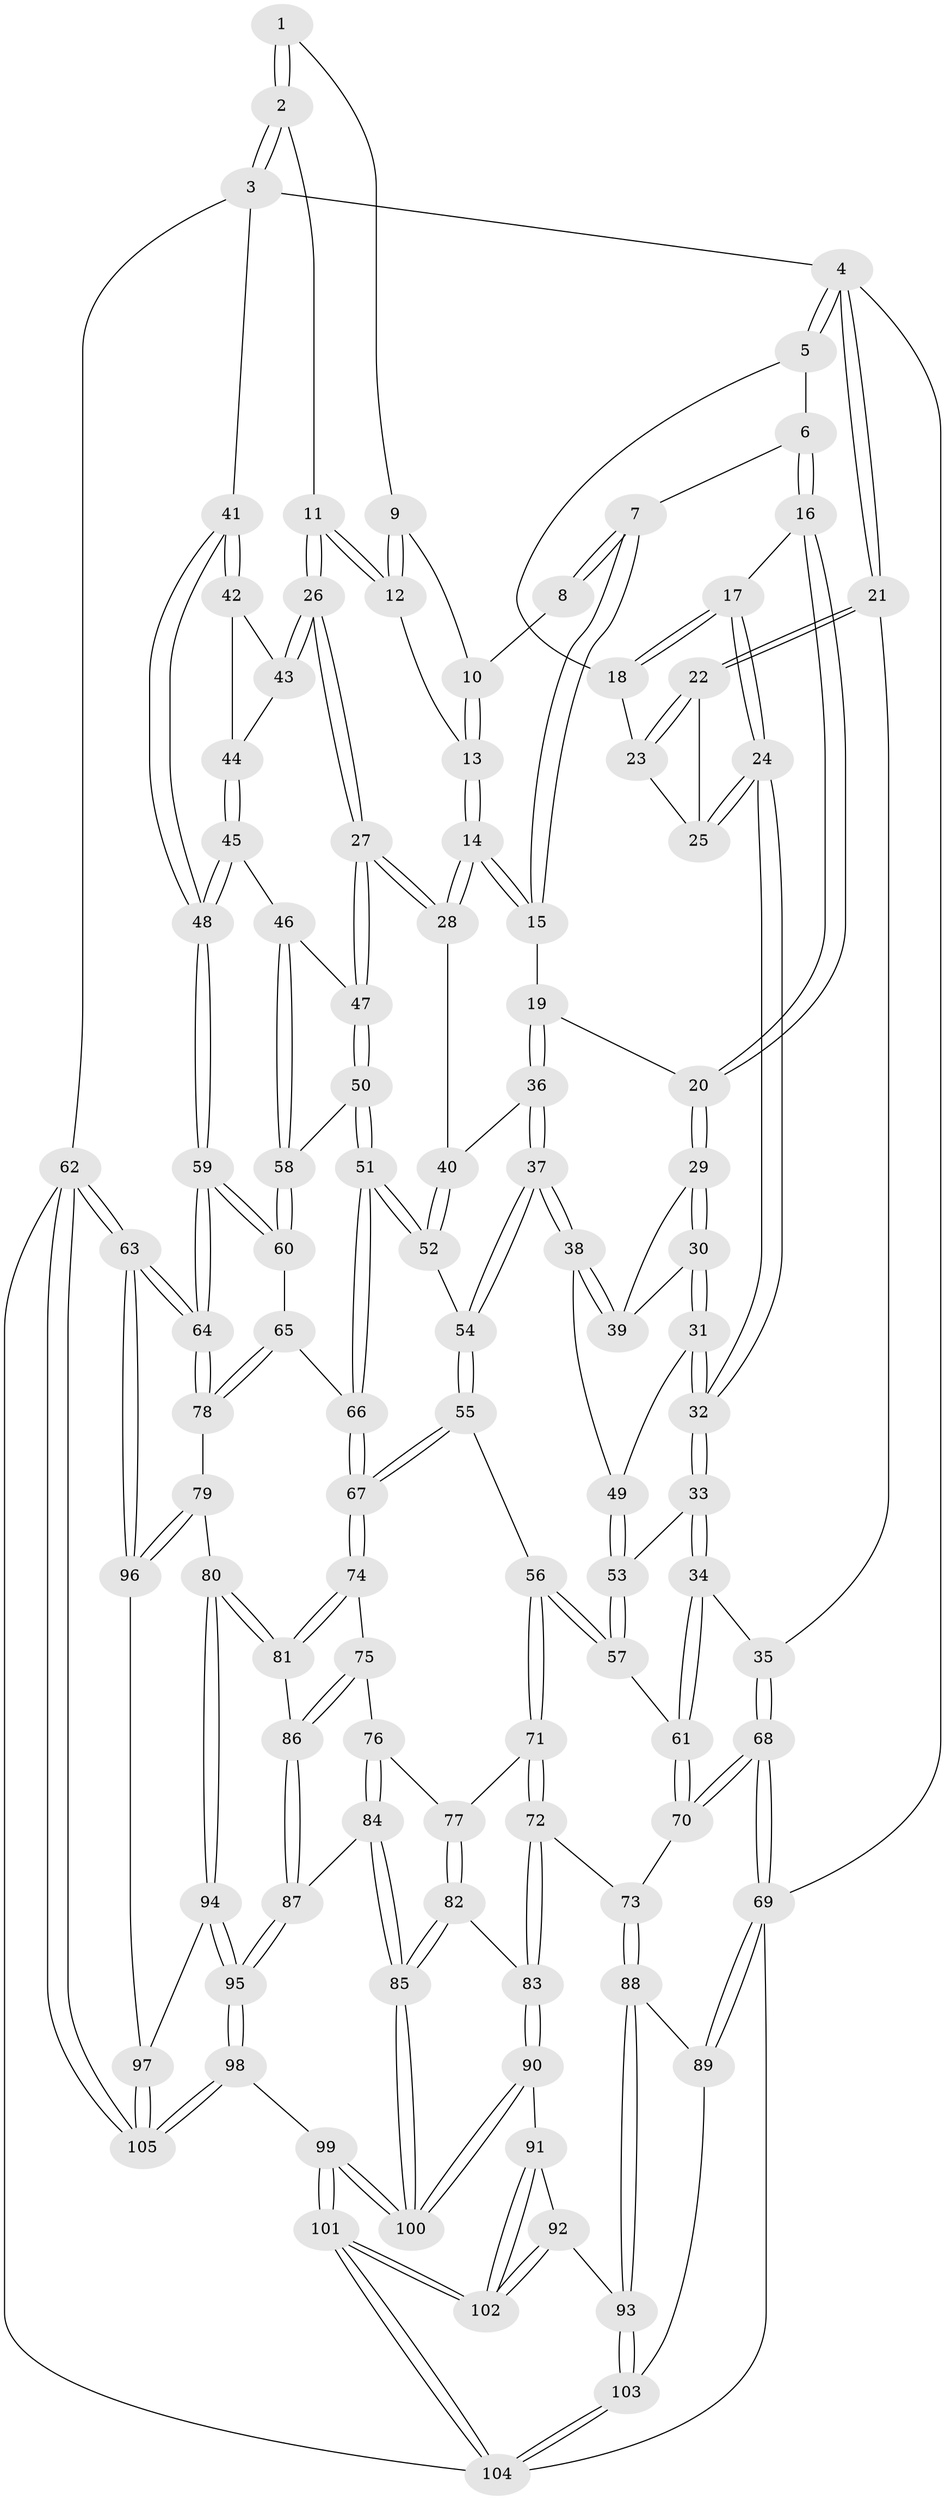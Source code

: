 // Generated by graph-tools (version 1.1) at 2025/00/03/09/25 05:00:31]
// undirected, 105 vertices, 259 edges
graph export_dot {
graph [start="1"]
  node [color=gray90,style=filled];
  1 [pos="+0.782428658259015+0"];
  2 [pos="+1+0"];
  3 [pos="+1+0"];
  4 [pos="+0+0"];
  5 [pos="+0.31944257300661777+0"];
  6 [pos="+0.43308718115387923+0"];
  7 [pos="+0.4614988270034888+0"];
  8 [pos="+0.573690075553091+0"];
  9 [pos="+0.7311999810376123+0.043597381386151615"];
  10 [pos="+0.6513140483078074+0.04106155691278237"];
  11 [pos="+0.8170624950689885+0.13883328091319536"];
  12 [pos="+0.7331563859362792+0.05831849540390443"];
  13 [pos="+0.6563890231322305+0.10280280548171987"];
  14 [pos="+0.6430870033295241+0.1479823230513689"];
  15 [pos="+0.5787957967025087+0.13083699880622493"];
  16 [pos="+0.4136532712343403+0.10315968065883147"];
  17 [pos="+0.3154724896630137+0.12543537207112965"];
  18 [pos="+0.24775246685559174+0.027815529979924116"];
  19 [pos="+0.5217868566868169+0.16112662930555918"];
  20 [pos="+0.4250329656175997+0.13310370480003972"];
  21 [pos="+0+0.15891763999865796"];
  22 [pos="+0.08381700138358049+0.10877500482228399"];
  23 [pos="+0.2415478541472186+0.03757392916535176"];
  24 [pos="+0.2529962049924013+0.2051916480920952"];
  25 [pos="+0.2256499490261491+0.13149563086276184"];
  26 [pos="+0.795074015709113+0.19822614926756907"];
  27 [pos="+0.7772241685176997+0.2142107572562729"];
  28 [pos="+0.691414312626271+0.21156605512281865"];
  29 [pos="+0.4239098811657263+0.136392500057357"];
  30 [pos="+0.3135816622910166+0.24924198988619842"];
  31 [pos="+0.30733341321219837+0.2519233065566376"];
  32 [pos="+0.2483980764176932+0.26701046205050644"];
  33 [pos="+0.2159154326020843+0.3059017463922691"];
  34 [pos="+0.1640458348465617+0.3262299626993853"];
  35 [pos="+0+0.1706408156353332"];
  36 [pos="+0.5266808700998901+0.3086198942922531"];
  37 [pos="+0.5212555708993805+0.3148808529442882"];
  38 [pos="+0.4915844792342634+0.3094500410717927"];
  39 [pos="+0.44744003079721306+0.2641670076661318"];
  40 [pos="+0.6590656275848403+0.24861558748142462"];
  41 [pos="+1+0"];
  42 [pos="+0.9762819509354546+0.19389741190154208"];
  43 [pos="+0.8540726814625853+0.21296225425443746"];
  44 [pos="+0.9346088993481744+0.2793643235781385"];
  45 [pos="+0.9672892260992209+0.366301949306235"];
  46 [pos="+0.961528694191619+0.367676193093114"];
  47 [pos="+0.7852005861761693+0.2445347150972111"];
  48 [pos="+1+0.4064381365421822"];
  49 [pos="+0.4327556413888677+0.33780348862512594"];
  50 [pos="+0.7867835432313449+0.42662403088369477"];
  51 [pos="+0.7318079498763901+0.4656830562500707"];
  52 [pos="+0.6862536288918785+0.43892274530160164"];
  53 [pos="+0.36012284054659977+0.39808886699106755"];
  54 [pos="+0.550900535899082+0.41844782468275926"];
  55 [pos="+0.4669634204607621+0.5354102504781193"];
  56 [pos="+0.4470283818268089+0.5454922292902057"];
  57 [pos="+0.36853920383798994+0.42360456566211885"];
  58 [pos="+0.8478506536995762+0.4290313541642202"];
  59 [pos="+1+0.5147366861772797"];
  60 [pos="+0.933605520779336+0.5616848672942655"];
  61 [pos="+0.17569659190610543+0.5422437355897564"];
  62 [pos="+1+1"];
  63 [pos="+1+1"];
  64 [pos="+1+0.6870487485526608"];
  65 [pos="+0.8534641819367933+0.6391265913598079"];
  66 [pos="+0.7241702733848416+0.597692428714422"];
  67 [pos="+0.7034631552746047+0.6152602827812468"];
  68 [pos="+0+0.5943083931922456"];
  69 [pos="+0+0.7918880196559765"];
  70 [pos="+0.17069039313334897+0.6066650387378281"];
  71 [pos="+0.4208422852820053+0.5875189323711765"];
  72 [pos="+0.2665708375734995+0.6629600486839986"];
  73 [pos="+0.2171566757964445+0.6549979922359118"];
  74 [pos="+0.7015595194157599+0.6198859895594824"];
  75 [pos="+0.6393231370967815+0.6969015459977371"];
  76 [pos="+0.5558118206836744+0.7000427788298336"];
  77 [pos="+0.5021221961444352+0.6875360496136361"];
  78 [pos="+0.8978519836787916+0.7327069417705784"];
  79 [pos="+0.8669285291543438+0.8148730776113111"];
  80 [pos="+0.8104839948521445+0.8336264893904681"];
  81 [pos="+0.7802037383060253+0.8165217818581694"];
  82 [pos="+0.46281114925500816+0.8511394872398823"];
  83 [pos="+0.3349047346289642+0.774847369984039"];
  84 [pos="+0.5456295877719373+0.8624946651845247"];
  85 [pos="+0.48925629005849314+0.8902487739608844"];
  86 [pos="+0.6431563175048552+0.809601656555933"];
  87 [pos="+0.6201496927091874+0.8400999890909321"];
  88 [pos="+0.12386337107088254+0.8437576667389257"];
  89 [pos="+0+0.8258242062078811"];
  90 [pos="+0.28961687385271545+0.9067369770411027"];
  91 [pos="+0.25100584274730625+0.9057130357866523"];
  92 [pos="+0.1353614843617567+0.8784150108301403"];
  93 [pos="+0.13526402006957539+0.878295635028857"];
  94 [pos="+0.7687314387660291+0.9301710544049104"];
  95 [pos="+0.7212114311905484+0.978699029603743"];
  96 [pos="+0.9177929909301659+0.865428146559056"];
  97 [pos="+0.8677993241820242+0.9700922753922177"];
  98 [pos="+0.6620623678739174+1"];
  99 [pos="+0.45207647924432903+1"];
  100 [pos="+0.44831264957548955+1"];
  101 [pos="+0.22410888014333877+1"];
  102 [pos="+0.19940403923441807+1"];
  103 [pos="+0.04527235019366122+0.9668373050893486"];
  104 [pos="+0+1"];
  105 [pos="+1+1"];
  1 -- 2;
  1 -- 2;
  1 -- 9;
  2 -- 3;
  2 -- 3;
  2 -- 11;
  3 -- 4;
  3 -- 41;
  3 -- 62;
  4 -- 5;
  4 -- 5;
  4 -- 21;
  4 -- 21;
  4 -- 69;
  5 -- 6;
  5 -- 18;
  6 -- 7;
  6 -- 16;
  6 -- 16;
  7 -- 8;
  7 -- 8;
  7 -- 15;
  7 -- 15;
  8 -- 10;
  9 -- 10;
  9 -- 12;
  9 -- 12;
  10 -- 13;
  10 -- 13;
  11 -- 12;
  11 -- 12;
  11 -- 26;
  11 -- 26;
  12 -- 13;
  13 -- 14;
  13 -- 14;
  14 -- 15;
  14 -- 15;
  14 -- 28;
  14 -- 28;
  15 -- 19;
  16 -- 17;
  16 -- 20;
  16 -- 20;
  17 -- 18;
  17 -- 18;
  17 -- 24;
  17 -- 24;
  18 -- 23;
  19 -- 20;
  19 -- 36;
  19 -- 36;
  20 -- 29;
  20 -- 29;
  21 -- 22;
  21 -- 22;
  21 -- 35;
  22 -- 23;
  22 -- 23;
  22 -- 25;
  23 -- 25;
  24 -- 25;
  24 -- 25;
  24 -- 32;
  24 -- 32;
  26 -- 27;
  26 -- 27;
  26 -- 43;
  26 -- 43;
  27 -- 28;
  27 -- 28;
  27 -- 47;
  27 -- 47;
  28 -- 40;
  29 -- 30;
  29 -- 30;
  29 -- 39;
  30 -- 31;
  30 -- 31;
  30 -- 39;
  31 -- 32;
  31 -- 32;
  31 -- 49;
  32 -- 33;
  32 -- 33;
  33 -- 34;
  33 -- 34;
  33 -- 53;
  34 -- 35;
  34 -- 61;
  34 -- 61;
  35 -- 68;
  35 -- 68;
  36 -- 37;
  36 -- 37;
  36 -- 40;
  37 -- 38;
  37 -- 38;
  37 -- 54;
  37 -- 54;
  38 -- 39;
  38 -- 39;
  38 -- 49;
  40 -- 52;
  40 -- 52;
  41 -- 42;
  41 -- 42;
  41 -- 48;
  41 -- 48;
  42 -- 43;
  42 -- 44;
  43 -- 44;
  44 -- 45;
  44 -- 45;
  45 -- 46;
  45 -- 48;
  45 -- 48;
  46 -- 47;
  46 -- 58;
  46 -- 58;
  47 -- 50;
  47 -- 50;
  48 -- 59;
  48 -- 59;
  49 -- 53;
  49 -- 53;
  50 -- 51;
  50 -- 51;
  50 -- 58;
  51 -- 52;
  51 -- 52;
  51 -- 66;
  51 -- 66;
  52 -- 54;
  53 -- 57;
  53 -- 57;
  54 -- 55;
  54 -- 55;
  55 -- 56;
  55 -- 67;
  55 -- 67;
  56 -- 57;
  56 -- 57;
  56 -- 71;
  56 -- 71;
  57 -- 61;
  58 -- 60;
  58 -- 60;
  59 -- 60;
  59 -- 60;
  59 -- 64;
  59 -- 64;
  60 -- 65;
  61 -- 70;
  61 -- 70;
  62 -- 63;
  62 -- 63;
  62 -- 105;
  62 -- 105;
  62 -- 104;
  63 -- 64;
  63 -- 64;
  63 -- 96;
  63 -- 96;
  64 -- 78;
  64 -- 78;
  65 -- 66;
  65 -- 78;
  65 -- 78;
  66 -- 67;
  66 -- 67;
  67 -- 74;
  67 -- 74;
  68 -- 69;
  68 -- 69;
  68 -- 70;
  68 -- 70;
  69 -- 89;
  69 -- 89;
  69 -- 104;
  70 -- 73;
  71 -- 72;
  71 -- 72;
  71 -- 77;
  72 -- 73;
  72 -- 83;
  72 -- 83;
  73 -- 88;
  73 -- 88;
  74 -- 75;
  74 -- 81;
  74 -- 81;
  75 -- 76;
  75 -- 86;
  75 -- 86;
  76 -- 77;
  76 -- 84;
  76 -- 84;
  77 -- 82;
  77 -- 82;
  78 -- 79;
  79 -- 80;
  79 -- 96;
  79 -- 96;
  80 -- 81;
  80 -- 81;
  80 -- 94;
  80 -- 94;
  81 -- 86;
  82 -- 83;
  82 -- 85;
  82 -- 85;
  83 -- 90;
  83 -- 90;
  84 -- 85;
  84 -- 85;
  84 -- 87;
  85 -- 100;
  85 -- 100;
  86 -- 87;
  86 -- 87;
  87 -- 95;
  87 -- 95;
  88 -- 89;
  88 -- 93;
  88 -- 93;
  89 -- 103;
  90 -- 91;
  90 -- 100;
  90 -- 100;
  91 -- 92;
  91 -- 102;
  91 -- 102;
  92 -- 93;
  92 -- 102;
  92 -- 102;
  93 -- 103;
  93 -- 103;
  94 -- 95;
  94 -- 95;
  94 -- 97;
  95 -- 98;
  95 -- 98;
  96 -- 97;
  97 -- 105;
  97 -- 105;
  98 -- 99;
  98 -- 105;
  98 -- 105;
  99 -- 100;
  99 -- 100;
  99 -- 101;
  99 -- 101;
  101 -- 102;
  101 -- 102;
  101 -- 104;
  101 -- 104;
  103 -- 104;
  103 -- 104;
}
